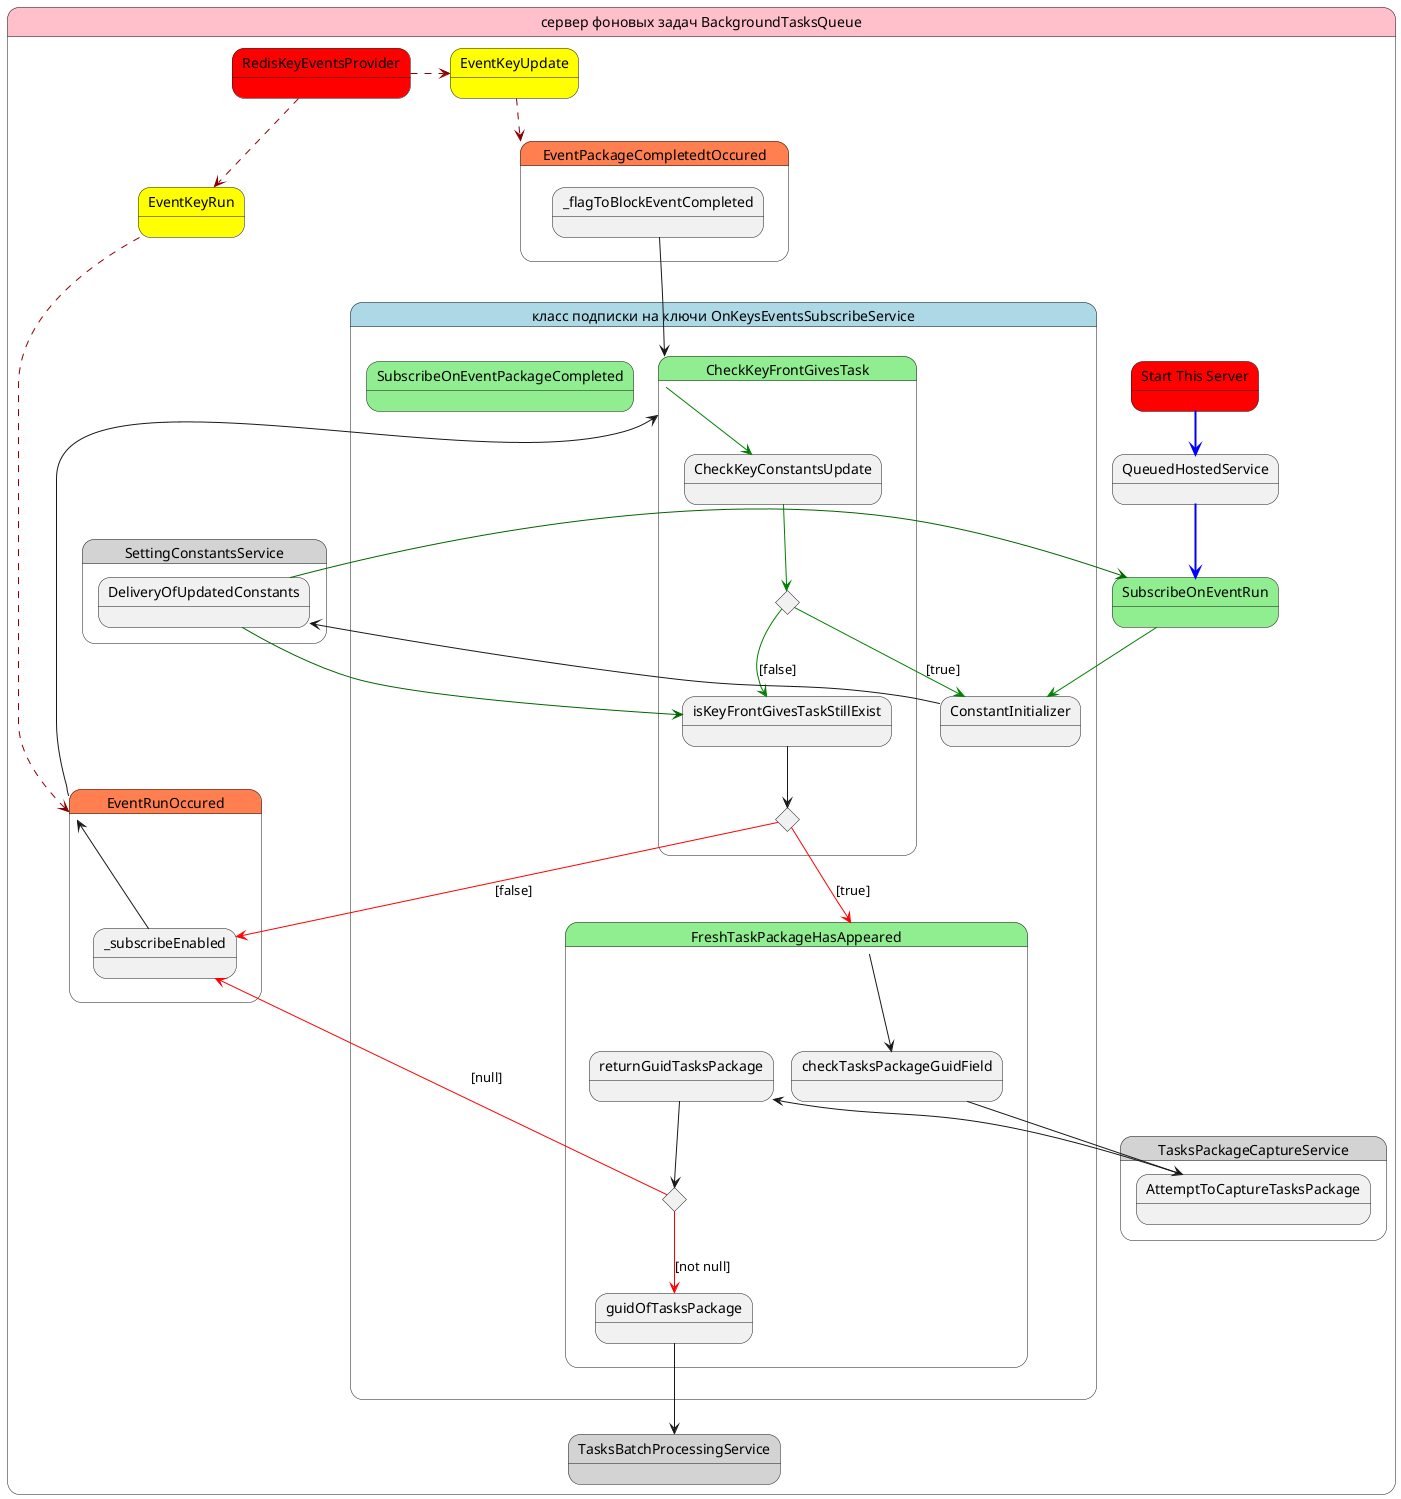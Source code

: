 @startuml
state "сервер фоновых задач BackgroundTasksQueue" as CurrentSite #pink {
state "Start This Server" as ProgramCS #red
state QueuedHostedService
state RedisKeyEventsProvider #red
state EventKeyRun #yellow
state EventKeyUpdate #yellow
RedisKeyEventsProvider -down[#darkred,dashed]-> EventKeyRun
RedisKeyEventsProvider -right[#darkred,dashed]-> EventKeyUpdate
ProgramCS -down[#blue,bold]-> QueuedHostedService
QueuedHostedService -[#blue,bold]-> SubscribeOnEventRun
EventKeyRun -down[#darkred,dashed]-> EventRunOccured
EventKeyUpdate -[#darkred,dashed]-> EventPackageCompletedtOccured

state "класс подписки на ключи OnKeysEventsSubscribeService" as SubscribeService #lightblue {

state SubscribeOnEventRun #lightgreen {
    state EventRunOccured #coral{
        state _subscribeEnabled
    }
}
        state CheckKeyFrontGivesTask #lightgreen {
EventRunOccured  --> CheckKeyFrontGivesTask
_subscribeEnabled -up-> EventRunOccured
CheckKeyFrontGivesTask -[#green]-> CheckKeyConstantsUpdate
state isExistEventKeyFrontGivesTask <<choice>>
isKeyFrontGivesTaskStillExist --> isExistEventKeyFrontGivesTask
state isExistUpdatedConstants <<choice>>
    }  

SubscribeOnEventRun -[#green]-> ConstantInitializer
CheckKeyConstantsUpdate -[#green]-> isExistUpdatedConstants

isExistUpdatedConstants -[#green]-> ConstantInitializer : [true]
isExistUpdatedConstants -[#green]-> isKeyFrontGivesTaskStillExist : [false]

state FreshTaskPackageHasAppeared #lightgreen{
state checkTasksPackageGuidField
state returnGuidTasksPackage
state guidOfTasksPackage
state tasksPackageGuidField <<choice>>
    FreshTaskPackageHasAppeared --> checkTasksPackageGuidField
    returnGuidTasksPackage --> tasksPackageGuidField
isExistEventKeyFrontGivesTask -[#red]-> FreshTaskPackageHasAppeared : [true]
}

isExistEventKeyFrontGivesTask -[#red]-> _subscribeEnabled : [false]

state SubscribeOnEventPackageCompleted #lightgreen {
    state EventPackageCompletedtOccured #coral {
state _flagToBlockEventCompleted
_flagToBlockEventCompleted --> CheckKeyFrontGivesTask

    }
}
}
state SettingConstantsService #lightgray {
    ConstantInitializer --> DeliveryOfUpdatedConstants
DeliveryOfUpdatedConstants -down[#darkgreen]-> SubscribeOnEventRun
DeliveryOfUpdatedConstants -down[#darkgreen]-> isKeyFrontGivesTaskStillExist
}

tasksPackageGuidField -[#red]-> _subscribeEnabled : [null]
tasksPackageGuidField -[#red]-> guidOfTasksPackage : [not null]
guidOfTasksPackage --> TasksBatchProcessingService


state TasksBatchProcessingService #lightgray {   
}


state TasksPackageCaptureService #lightgray {
    state AttemptToCaptureTasksPackage
    checkTasksPackageGuidField --> AttemptToCaptureTasksPackage
}

    AttemptToCaptureTasksPackage --> returnGuidTasksPackage

}
@enduml
